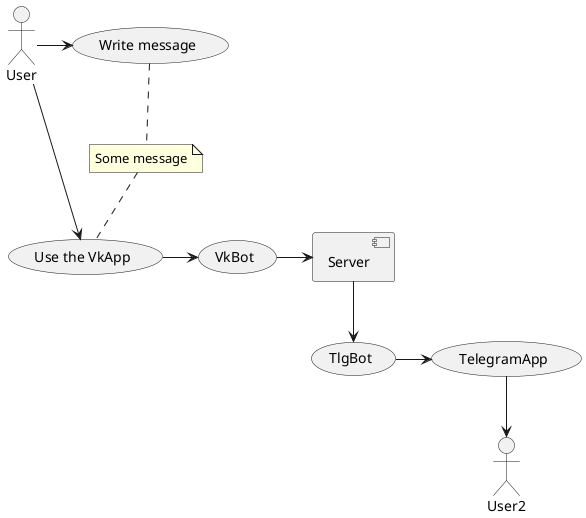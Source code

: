 @startuml

(Use the VkApp) as (Use)

User -> (Write message)
User --> (Use)

Use -> (VkBot)
(VkBot) -> [Server]
[Server] --> (TlgBot)
(TlgBot) -> (TelegramApp)
(TelegramApp) --> User2

note "Some message" as N2
(Write message) .. N2
N2 .. (Use)
@enduml

